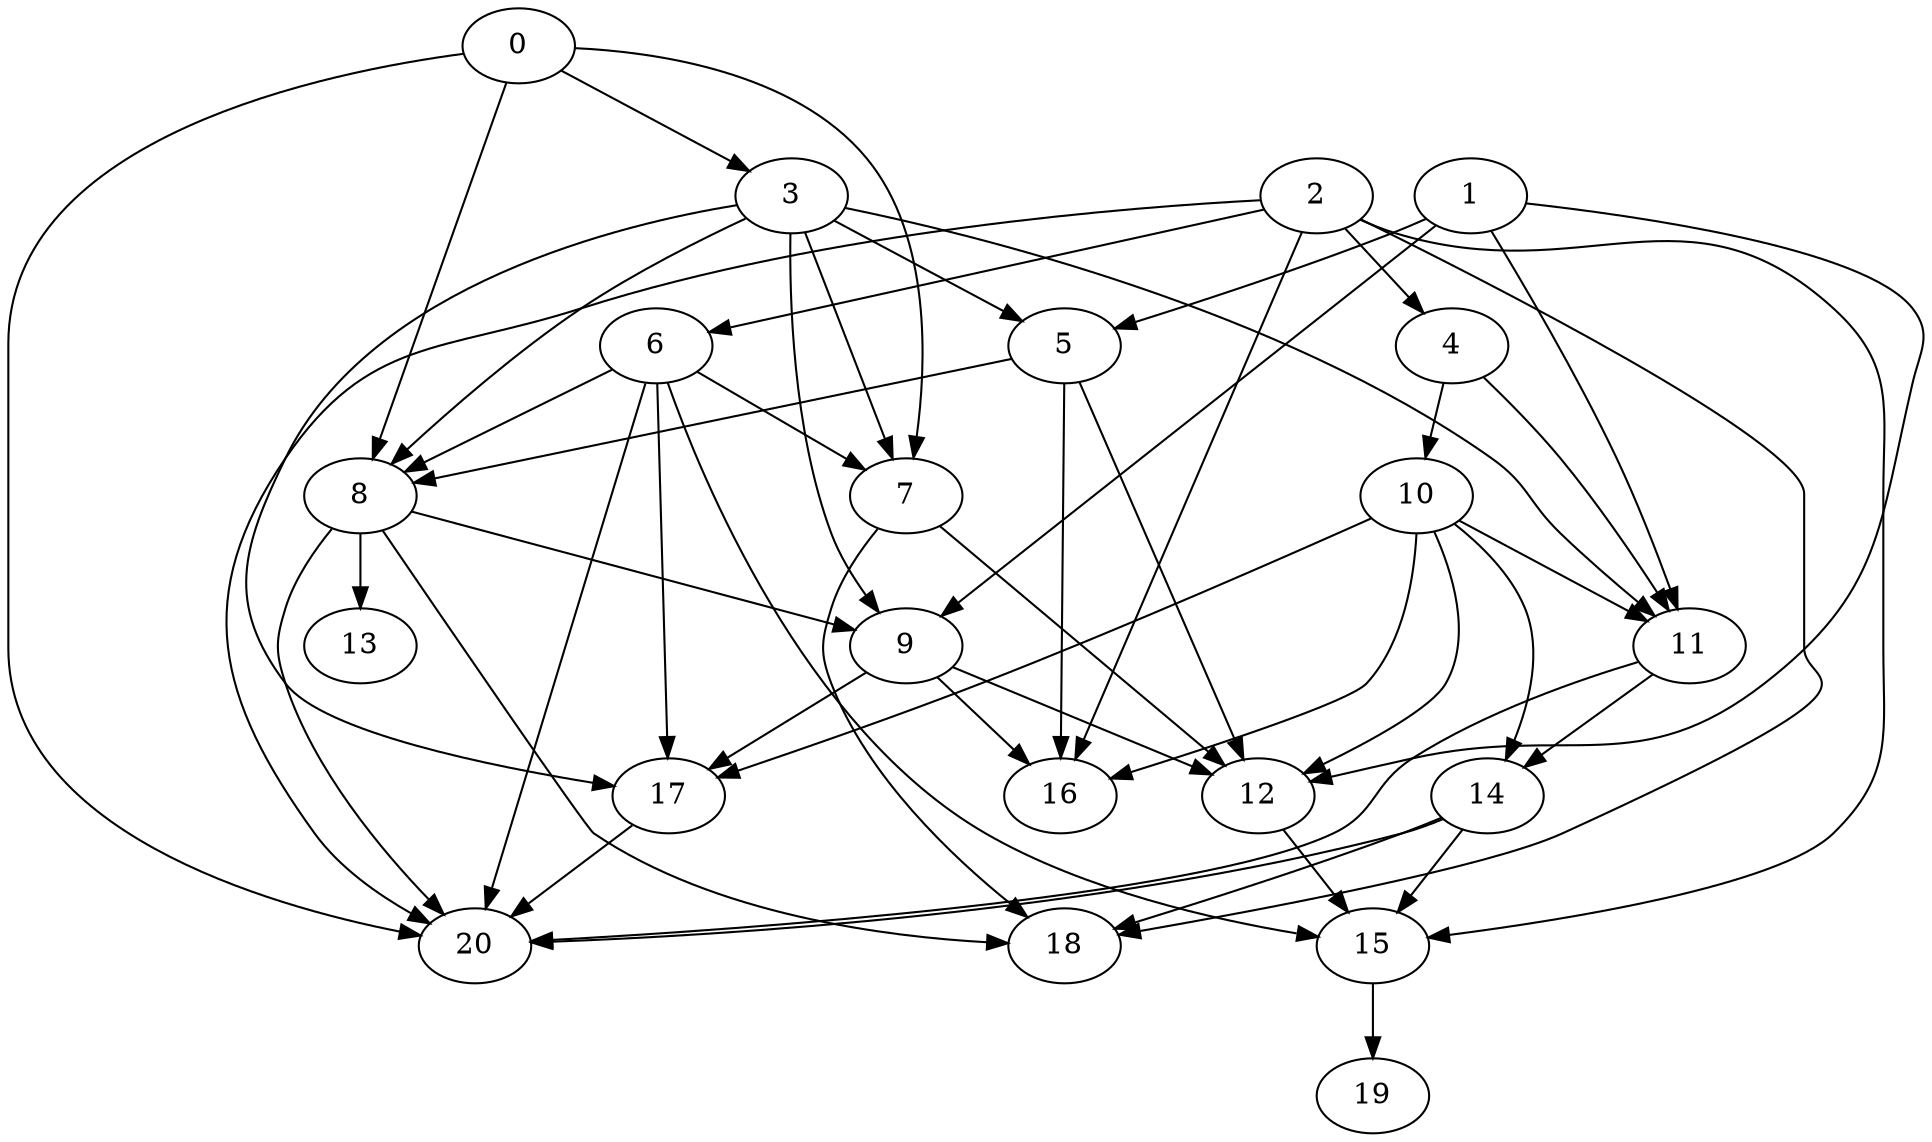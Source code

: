 digraph "Random_Nodes_21_Density_2.48_CCR_0.10_WeightType_Random" {
	graph ["Duplicate states"=0,
		GraphType=Random,
		"Max states in OPEN"=0,
		Modes="120000ms; topo-ordered tasks, ; Pruning: task equivalence, fixed order ready list, ; F-value: ; Optimisation: best schedule length (\
SL) optimisation on equal, ",
		NumberOfTasks=21,
		"Pruned using list schedule length"=52101,
		"States removed from OPEN"=0,
		TargetSystem="Homogeneous-2",
		"Time to schedule (ms)"=769,
		"Total idle time"=0,
		"Total schedule length"=1624,
		"Total sequential time"=3248,
		"Total states created"=232667
	];
	0	["Finish time"=261,
		Processor=0,
		"Start time"=0,
		Weight=261];
	3	["Finish time"=377,
		Processor=0,
		"Start time"=261,
		Weight=116];
	0 -> 3	[Weight=2];
	8	["Finish time"=928,
		Processor=0,
		"Start time"=667,
		Weight=261];
	0 -> 8	[Weight=8];
	7	["Finish time"=1276,
		Processor=0,
		"Start time"=1015,
		Weight=261];
	0 -> 7	[Weight=2];
	20	["Finish time"=1479,
		Processor=0,
		"Start time"=1421,
		Weight=58];
	0 -> 20	[Weight=4];
	2	["Finish time"=435,
		Processor=1,
		"Start time"=203,
		Weight=232];
	4	["Finish time"=580,
		Processor=1,
		"Start time"=435,
		Weight=145];
	2 -> 4	[Weight=7];
	6	["Finish time"=667,
		Processor=0,
		"Start time"=493,
		Weight=174];
	2 -> 6	[Weight=6];
	18	["Finish time"=1624,
		Processor=1,
		"Start time"=1421,
		Weight=203];
	2 -> 18	[Weight=10];
	15	["Finish time"=1537,
		Processor=0,
		"Start time"=1479,
		Weight=58];
	2 -> 15	[Weight=10];
	16	["Finish time"=1421,
		Processor=0,
		"Start time"=1276,
		Weight=145];
	2 -> 16	[Weight=3];
	2 -> 20	[Weight=2];
	1	["Finish time"=203,
		Processor=1,
		"Start time"=0,
		Weight=203];
	5	["Finish time"=493,
		Processor=0,
		"Start time"=377,
		Weight=116];
	1 -> 5	[Weight=4];
	11	["Finish time"=841,
		Processor=1,
		"Start time"=783,
		Weight=58];
	1 -> 11	[Weight=10];
	9	["Finish time"=1189,
		Processor=1,
		"Start time"=1073,
		Weight=116];
	1 -> 9	[Weight=4];
	12	["Finish time"=1421,
		Processor=1,
		"Start time"=1334,
		Weight=87];
	1 -> 12	[Weight=7];
	3 -> 5	[Weight=10];
	3 -> 8	[Weight=2];
	3 -> 11	[Weight=8];
	3 -> 7	[Weight=5];
	3 -> 9	[Weight=10];
	17	["Finish time"=1334,
		Processor=1,
		"Start time"=1189,
		Weight=145];
	3 -> 17	[Weight=6];
	10	["Finish time"=783,
		Processor=1,
		"Start time"=580,
		Weight=203];
	4 -> 10	[Weight=7];
	4 -> 11	[Weight=8];
	6 -> 8	[Weight=5];
	6 -> 7	[Weight=5];
	6 -> 17	[Weight=2];
	6 -> 15	[Weight=10];
	6 -> 20	[Weight=4];
	5 -> 8	[Weight=7];
	5 -> 12	[Weight=9];
	5 -> 16	[Weight=4];
	10 -> 11	[Weight=2];
	14	["Finish time"=1073,
		Processor=1,
		"Start time"=841,
		Weight=232];
	10 -> 14	[Weight=9];
	10 -> 12	[Weight=6];
	10 -> 17	[Weight=8];
	10 -> 16	[Weight=9];
	8 -> 9	[Weight=6];
	8 -> 18	[Weight=10];
	13	["Finish time"=1015,
		Processor=0,
		"Start time"=928,
		Weight=87];
	8 -> 13	[Weight=10];
	8 -> 20	[Weight=10];
	11 -> 14	[Weight=7];
	11 -> 20	[Weight=2];
	7 -> 12	[Weight=5];
	7 -> 18	[Weight=6];
	14 -> 18	[Weight=7];
	14 -> 15	[Weight=8];
	14 -> 20	[Weight=9];
	9 -> 12	[Weight=9];
	9 -> 17	[Weight=8];
	9 -> 16	[Weight=3];
	12 -> 15	[Weight=4];
	17 -> 20	[Weight=4];
	19	["Finish time"=1624,
		Processor=0,
		"Start time"=1537,
		Weight=87];
	15 -> 19	[Weight=2];
}
